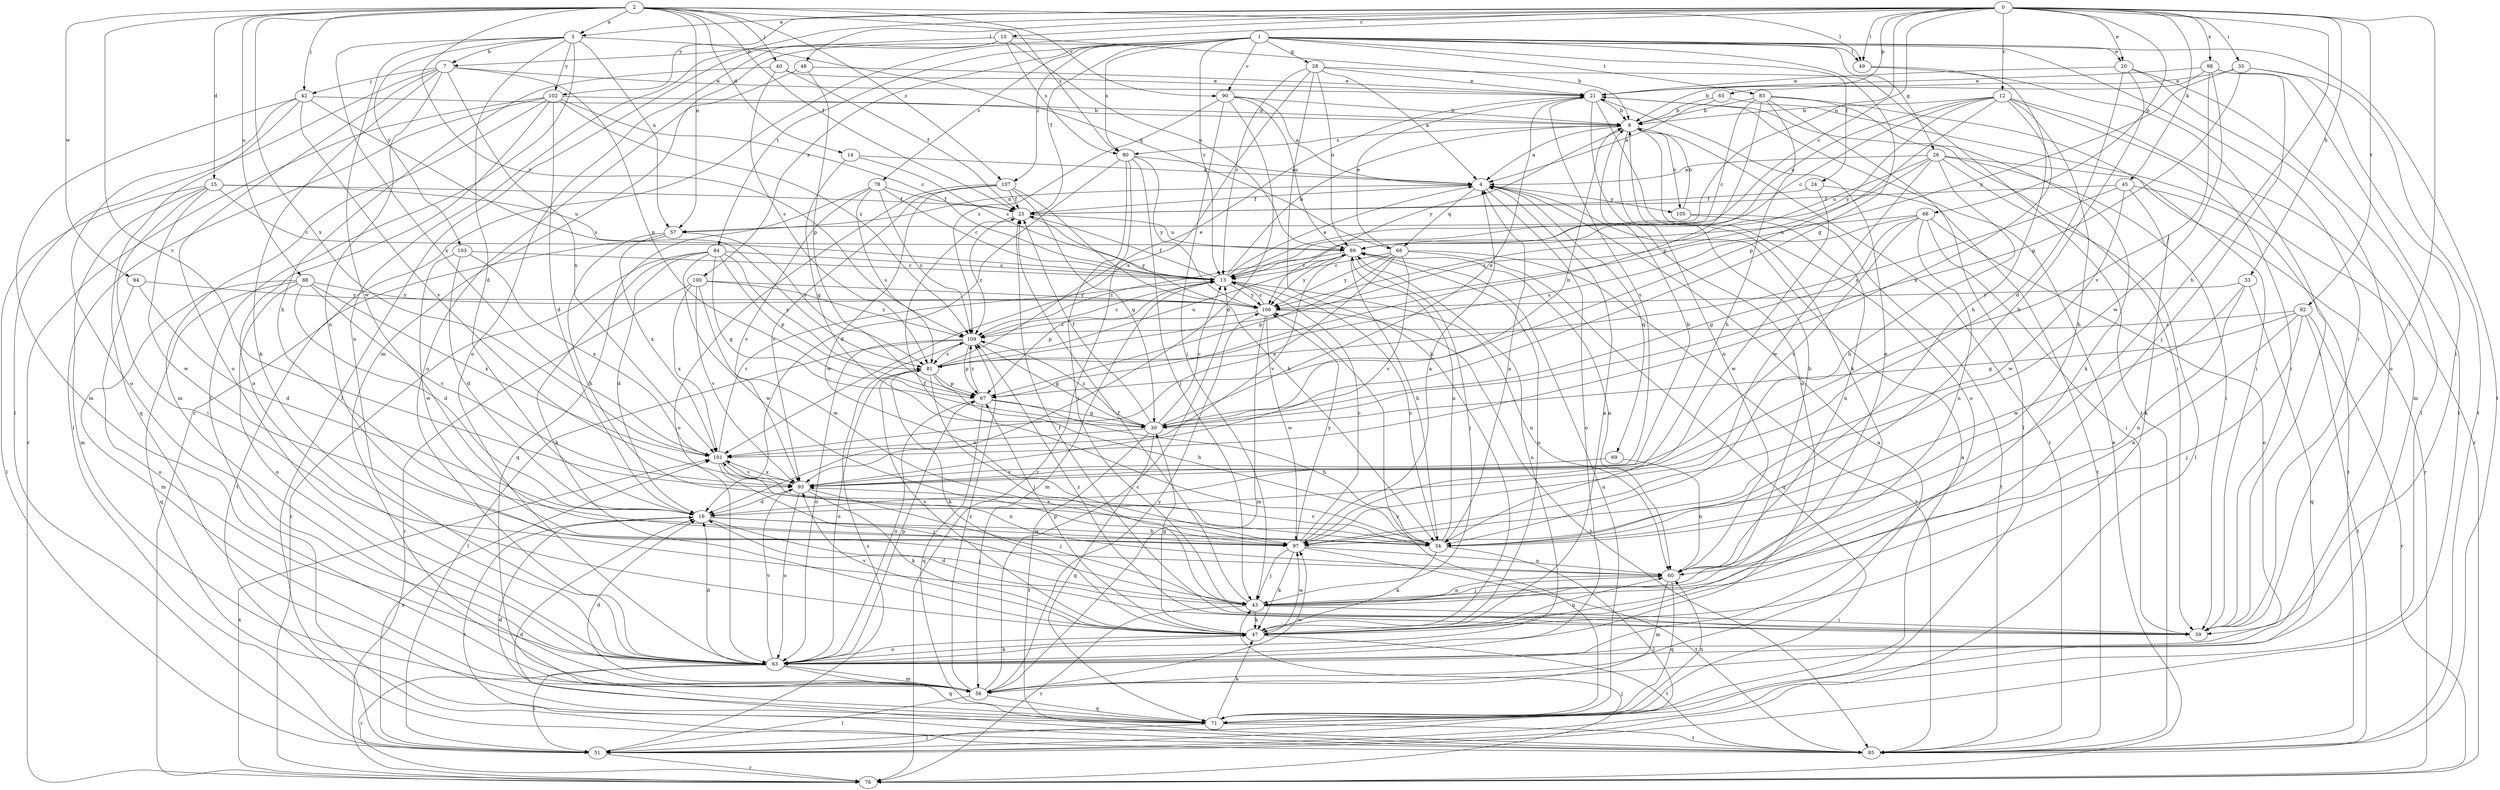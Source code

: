 strict digraph  {
0;
1;
2;
3;
4;
7;
8;
10;
12;
13;
14;
15;
16;
20;
21;
24;
25;
26;
28;
30;
33;
34;
35;
39;
40;
42;
43;
45;
47;
48;
49;
51;
56;
57;
60;
63;
65;
66;
67;
68;
69;
71;
76;
78;
80;
81;
82;
83;
84;
85;
88;
89;
90;
93;
94;
97;
98;
100;
101;
102;
103;
105;
106;
107;
109;
0 -> 3  [label=a];
0 -> 10  [label=c];
0 -> 12  [label=c];
0 -> 13  [label=c];
0 -> 20  [label=e];
0 -> 33  [label=h];
0 -> 34  [label=h];
0 -> 35  [label=i];
0 -> 39  [label=i];
0 -> 45  [label=k];
0 -> 48  [label=l];
0 -> 49  [label=l];
0 -> 56  [label=m];
0 -> 57  [label=n];
0 -> 63  [label=o];
0 -> 65  [label=p];
0 -> 66  [label=p];
0 -> 82  [label=t];
0 -> 98  [label=x];
0 -> 102  [label=y];
1 -> 13  [label=c];
1 -> 20  [label=e];
1 -> 24  [label=f];
1 -> 25  [label=f];
1 -> 26  [label=g];
1 -> 28  [label=g];
1 -> 30  [label=g];
1 -> 39  [label=i];
1 -> 49  [label=l];
1 -> 76  [label=r];
1 -> 78  [label=s];
1 -> 80  [label=s];
1 -> 83  [label=t];
1 -> 84  [label=t];
1 -> 85  [label=t];
1 -> 90  [label=v];
1 -> 100  [label=x];
1 -> 107  [label=z];
2 -> 3  [label=a];
2 -> 14  [label=d];
2 -> 15  [label=d];
2 -> 25  [label=f];
2 -> 40  [label=j];
2 -> 42  [label=j];
2 -> 49  [label=l];
2 -> 57  [label=n];
2 -> 80  [label=s];
2 -> 88  [label=u];
2 -> 90  [label=v];
2 -> 93  [label=v];
2 -> 94  [label=w];
2 -> 101  [label=x];
2 -> 107  [label=z];
2 -> 109  [label=z];
3 -> 7  [label=b];
3 -> 16  [label=d];
3 -> 57  [label=n];
3 -> 68  [label=q];
3 -> 85  [label=t];
3 -> 97  [label=w];
3 -> 101  [label=x];
3 -> 102  [label=y];
3 -> 103  [label=y];
4 -> 25  [label=f];
4 -> 57  [label=n];
4 -> 63  [label=o];
4 -> 68  [label=q];
4 -> 69  [label=q];
4 -> 105  [label=y];
7 -> 21  [label=e];
7 -> 42  [label=j];
7 -> 47  [label=k];
7 -> 51  [label=l];
7 -> 60  [label=n];
7 -> 63  [label=o];
7 -> 67  [label=p];
7 -> 101  [label=x];
8 -> 4  [label=a];
8 -> 60  [label=n];
8 -> 63  [label=o];
8 -> 80  [label=s];
8 -> 85  [label=t];
8 -> 105  [label=y];
8 -> 106  [label=y];
10 -> 7  [label=b];
10 -> 8  [label=b];
10 -> 51  [label=l];
10 -> 63  [label=o];
10 -> 80  [label=s];
10 -> 89  [label=u];
12 -> 8  [label=b];
12 -> 13  [label=c];
12 -> 34  [label=h];
12 -> 39  [label=i];
12 -> 67  [label=p];
12 -> 76  [label=r];
12 -> 89  [label=u];
12 -> 101  [label=x];
12 -> 106  [label=y];
13 -> 4  [label=a];
13 -> 8  [label=b];
13 -> 25  [label=f];
13 -> 56  [label=m];
13 -> 60  [label=n];
13 -> 67  [label=p];
13 -> 106  [label=y];
14 -> 4  [label=a];
14 -> 13  [label=c];
14 -> 30  [label=g];
15 -> 13  [label=c];
15 -> 25  [label=f];
15 -> 39  [label=i];
15 -> 51  [label=l];
15 -> 56  [label=m];
15 -> 89  [label=u];
15 -> 97  [label=w];
16 -> 8  [label=b];
16 -> 34  [label=h];
16 -> 43  [label=j];
16 -> 85  [label=t];
16 -> 97  [label=w];
20 -> 16  [label=d];
20 -> 21  [label=e];
20 -> 34  [label=h];
20 -> 51  [label=l];
20 -> 63  [label=o];
21 -> 8  [label=b];
21 -> 39  [label=i];
21 -> 47  [label=k];
21 -> 63  [label=o];
21 -> 93  [label=v];
24 -> 25  [label=f];
24 -> 85  [label=t];
24 -> 97  [label=w];
25 -> 89  [label=u];
25 -> 106  [label=y];
25 -> 109  [label=z];
26 -> 4  [label=a];
26 -> 34  [label=h];
26 -> 39  [label=i];
26 -> 51  [label=l];
26 -> 76  [label=r];
26 -> 81  [label=s];
26 -> 89  [label=u];
26 -> 97  [label=w];
28 -> 4  [label=a];
28 -> 13  [label=c];
28 -> 21  [label=e];
28 -> 47  [label=k];
28 -> 85  [label=t];
28 -> 89  [label=u];
28 -> 101  [label=x];
30 -> 8  [label=b];
30 -> 13  [label=c];
30 -> 21  [label=e];
30 -> 25  [label=f];
30 -> 71  [label=q];
30 -> 85  [label=t];
30 -> 101  [label=x];
30 -> 109  [label=z];
33 -> 60  [label=n];
33 -> 71  [label=q];
33 -> 97  [label=w];
33 -> 106  [label=y];
34 -> 4  [label=a];
34 -> 13  [label=c];
34 -> 25  [label=f];
34 -> 47  [label=k];
34 -> 51  [label=l];
34 -> 89  [label=u];
34 -> 93  [label=v];
34 -> 101  [label=x];
35 -> 21  [label=e];
35 -> 30  [label=g];
35 -> 39  [label=i];
35 -> 85  [label=t];
35 -> 106  [label=y];
39 -> 25  [label=f];
39 -> 109  [label=z];
40 -> 21  [label=e];
40 -> 25  [label=f];
40 -> 34  [label=h];
40 -> 81  [label=s];
42 -> 8  [label=b];
42 -> 56  [label=m];
42 -> 63  [label=o];
42 -> 71  [label=q];
42 -> 81  [label=s];
42 -> 93  [label=v];
43 -> 8  [label=b];
43 -> 16  [label=d];
43 -> 21  [label=e];
43 -> 25  [label=f];
43 -> 39  [label=i];
43 -> 47  [label=k];
43 -> 60  [label=n];
43 -> 76  [label=r];
45 -> 25  [label=f];
45 -> 47  [label=k];
45 -> 81  [label=s];
45 -> 85  [label=t];
45 -> 97  [label=w];
47 -> 4  [label=a];
47 -> 30  [label=g];
47 -> 60  [label=n];
47 -> 63  [label=o];
47 -> 67  [label=p];
47 -> 81  [label=s];
47 -> 85  [label=t];
47 -> 89  [label=u];
47 -> 93  [label=v];
47 -> 97  [label=w];
48 -> 21  [label=e];
48 -> 63  [label=o];
48 -> 67  [label=p];
49 -> 34  [label=h];
49 -> 39  [label=i];
51 -> 76  [label=r];
51 -> 101  [label=x];
51 -> 109  [label=z];
56 -> 4  [label=a];
56 -> 13  [label=c];
56 -> 16  [label=d];
56 -> 51  [label=l];
56 -> 71  [label=q];
56 -> 97  [label=w];
56 -> 106  [label=y];
56 -> 109  [label=z];
57 -> 34  [label=h];
57 -> 81  [label=s];
57 -> 85  [label=t];
57 -> 101  [label=x];
60 -> 43  [label=j];
60 -> 56  [label=m];
60 -> 71  [label=q];
63 -> 16  [label=d];
63 -> 47  [label=k];
63 -> 51  [label=l];
63 -> 56  [label=m];
63 -> 67  [label=p];
63 -> 71  [label=q];
63 -> 76  [label=r];
63 -> 89  [label=u];
63 -> 93  [label=v];
65 -> 4  [label=a];
65 -> 8  [label=b];
65 -> 56  [label=m];
66 -> 30  [label=g];
66 -> 39  [label=i];
66 -> 60  [label=n];
66 -> 63  [label=o];
66 -> 81  [label=s];
66 -> 89  [label=u];
66 -> 93  [label=v];
67 -> 30  [label=g];
67 -> 34  [label=h];
67 -> 63  [label=o];
67 -> 71  [label=q];
67 -> 109  [label=z];
68 -> 13  [label=c];
68 -> 21  [label=e];
68 -> 67  [label=p];
68 -> 71  [label=q];
68 -> 85  [label=t];
68 -> 93  [label=v];
68 -> 101  [label=x];
68 -> 106  [label=y];
69 -> 60  [label=n];
69 -> 93  [label=v];
71 -> 4  [label=a];
71 -> 16  [label=d];
71 -> 47  [label=k];
71 -> 51  [label=l];
71 -> 60  [label=n];
71 -> 85  [label=t];
71 -> 89  [label=u];
71 -> 106  [label=y];
76 -> 21  [label=e];
76 -> 43  [label=j];
76 -> 101  [label=x];
78 -> 13  [label=c];
78 -> 25  [label=f];
78 -> 71  [label=q];
78 -> 81  [label=s];
78 -> 93  [label=v];
78 -> 109  [label=z];
80 -> 4  [label=a];
80 -> 16  [label=d];
80 -> 39  [label=i];
80 -> 43  [label=j];
80 -> 76  [label=r];
80 -> 106  [label=y];
81 -> 21  [label=e];
81 -> 34  [label=h];
81 -> 43  [label=j];
81 -> 47  [label=k];
81 -> 63  [label=o];
81 -> 67  [label=p];
81 -> 89  [label=u];
82 -> 30  [label=g];
82 -> 43  [label=j];
82 -> 60  [label=n];
82 -> 76  [label=r];
82 -> 85  [label=t];
82 -> 109  [label=z];
83 -> 8  [label=b];
83 -> 13  [label=c];
83 -> 34  [label=h];
83 -> 39  [label=i];
83 -> 47  [label=k];
83 -> 51  [label=l];
83 -> 67  [label=p];
84 -> 13  [label=c];
84 -> 16  [label=d];
84 -> 30  [label=g];
84 -> 47  [label=k];
84 -> 67  [label=p];
84 -> 76  [label=r];
84 -> 81  [label=s];
84 -> 97  [label=w];
85 -> 16  [label=d];
88 -> 16  [label=d];
88 -> 56  [label=m];
88 -> 63  [label=o];
88 -> 71  [label=q];
88 -> 93  [label=v];
88 -> 101  [label=x];
88 -> 106  [label=y];
89 -> 13  [label=c];
89 -> 34  [label=h];
89 -> 43  [label=j];
89 -> 60  [label=n];
89 -> 93  [label=v];
89 -> 106  [label=y];
89 -> 109  [label=z];
90 -> 4  [label=a];
90 -> 8  [label=b];
90 -> 16  [label=d];
90 -> 43  [label=j];
90 -> 89  [label=u];
90 -> 109  [label=z];
93 -> 16  [label=d];
93 -> 43  [label=j];
93 -> 47  [label=k];
93 -> 63  [label=o];
93 -> 101  [label=x];
94 -> 16  [label=d];
94 -> 63  [label=o];
94 -> 106  [label=y];
97 -> 4  [label=a];
97 -> 13  [label=c];
97 -> 43  [label=j];
97 -> 47  [label=k];
97 -> 60  [label=n];
97 -> 85  [label=t];
97 -> 106  [label=y];
98 -> 8  [label=b];
98 -> 21  [label=e];
98 -> 43  [label=j];
98 -> 51  [label=l];
98 -> 93  [label=v];
98 -> 97  [label=w];
100 -> 76  [label=r];
100 -> 93  [label=v];
100 -> 97  [label=w];
100 -> 101  [label=x];
100 -> 106  [label=y];
100 -> 109  [label=z];
101 -> 13  [label=c];
101 -> 43  [label=j];
101 -> 60  [label=n];
101 -> 93  [label=v];
102 -> 8  [label=b];
102 -> 13  [label=c];
102 -> 16  [label=d];
102 -> 51  [label=l];
102 -> 56  [label=m];
102 -> 63  [label=o];
102 -> 76  [label=r];
102 -> 109  [label=z];
103 -> 13  [label=c];
103 -> 16  [label=d];
103 -> 97  [label=w];
103 -> 101  [label=x];
105 -> 8  [label=b];
105 -> 60  [label=n];
105 -> 85  [label=t];
106 -> 13  [label=c];
106 -> 56  [label=m];
106 -> 85  [label=t];
106 -> 97  [label=w];
106 -> 109  [label=z];
107 -> 25  [label=f];
107 -> 30  [label=g];
107 -> 34  [label=h];
107 -> 63  [label=o];
107 -> 93  [label=v];
107 -> 97  [label=w];
109 -> 13  [label=c];
109 -> 30  [label=g];
109 -> 51  [label=l];
109 -> 63  [label=o];
109 -> 67  [label=p];
109 -> 81  [label=s];
}
